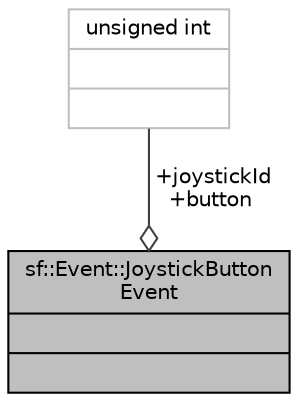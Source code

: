 digraph "sf::Event::JoystickButtonEvent"
{
 // LATEX_PDF_SIZE
  edge [fontname="Helvetica",fontsize="10",labelfontname="Helvetica",labelfontsize="10"];
  node [fontname="Helvetica",fontsize="10",shape=record];
  Node1 [label="{sf::Event::JoystickButton\lEvent\n||}",height=0.2,width=0.4,color="black", fillcolor="grey75", style="filled", fontcolor="black",tooltip="Joystick buttons events parameters (JoystickButtonPressed, JoystickButtonReleased)"];
  Node2 -> Node1 [color="grey25",fontsize="10",style="solid",label=" +joystickId\n+button" ,arrowhead="odiamond",fontname="Helvetica"];
  Node2 [label="{unsigned int\n||}",height=0.2,width=0.4,color="grey75", fillcolor="white", style="filled",tooltip=" "];
}
